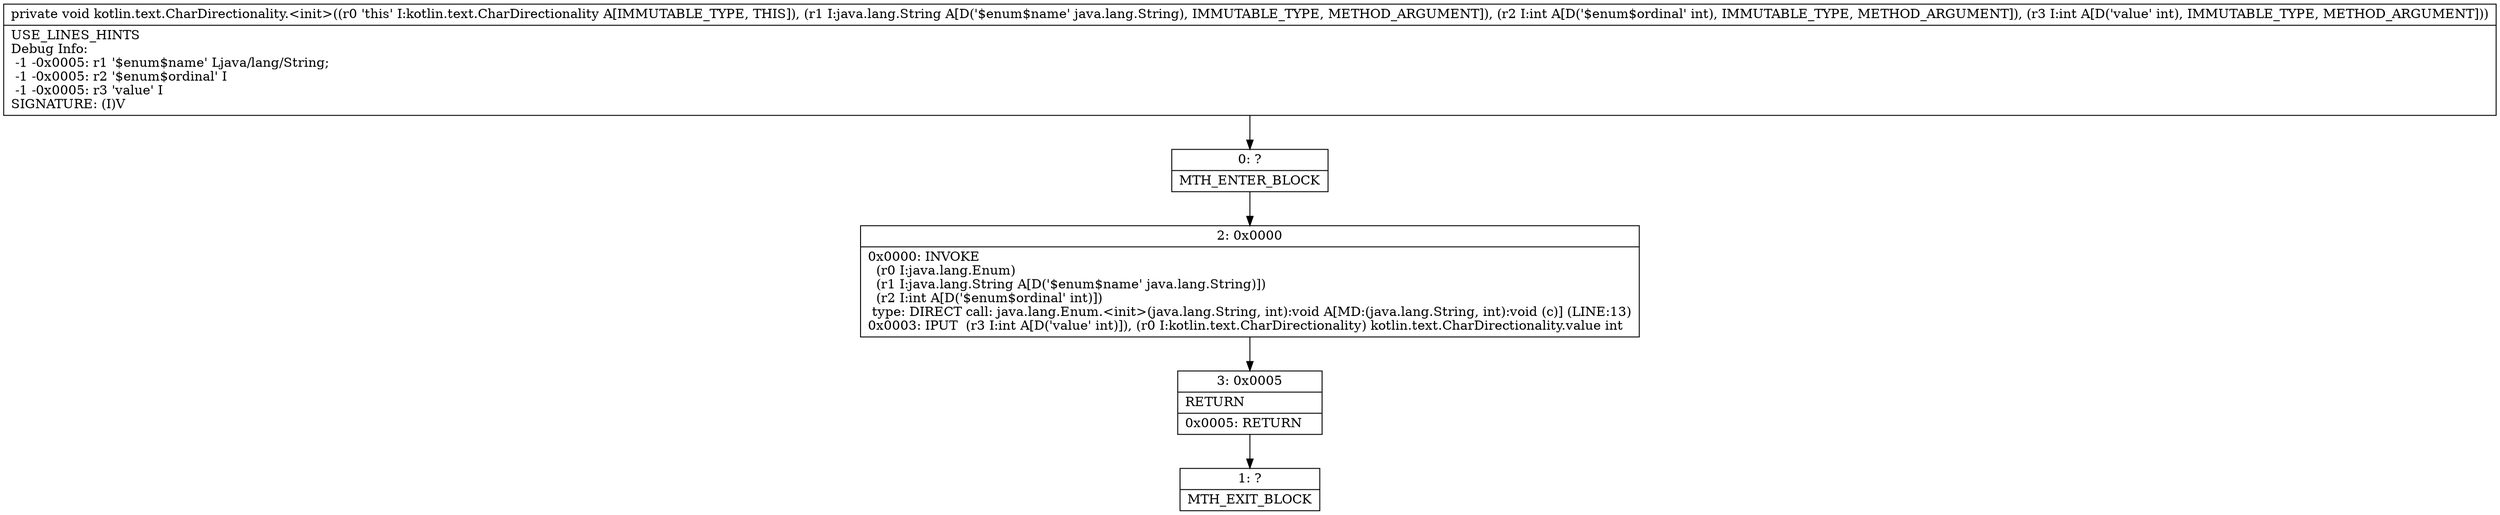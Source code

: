 digraph "CFG forkotlin.text.CharDirectionality.\<init\>(Ljava\/lang\/String;II)V" {
Node_0 [shape=record,label="{0\:\ ?|MTH_ENTER_BLOCK\l}"];
Node_2 [shape=record,label="{2\:\ 0x0000|0x0000: INVOKE  \l  (r0 I:java.lang.Enum)\l  (r1 I:java.lang.String A[D('$enum$name' java.lang.String)])\l  (r2 I:int A[D('$enum$ordinal' int)])\l type: DIRECT call: java.lang.Enum.\<init\>(java.lang.String, int):void A[MD:(java.lang.String, int):void (c)] (LINE:13)\l0x0003: IPUT  (r3 I:int A[D('value' int)]), (r0 I:kotlin.text.CharDirectionality) kotlin.text.CharDirectionality.value int \l}"];
Node_3 [shape=record,label="{3\:\ 0x0005|RETURN\l|0x0005: RETURN   \l}"];
Node_1 [shape=record,label="{1\:\ ?|MTH_EXIT_BLOCK\l}"];
MethodNode[shape=record,label="{private void kotlin.text.CharDirectionality.\<init\>((r0 'this' I:kotlin.text.CharDirectionality A[IMMUTABLE_TYPE, THIS]), (r1 I:java.lang.String A[D('$enum$name' java.lang.String), IMMUTABLE_TYPE, METHOD_ARGUMENT]), (r2 I:int A[D('$enum$ordinal' int), IMMUTABLE_TYPE, METHOD_ARGUMENT]), (r3 I:int A[D('value' int), IMMUTABLE_TYPE, METHOD_ARGUMENT]))  | USE_LINES_HINTS\lDebug Info:\l  \-1 \-0x0005: r1 '$enum$name' Ljava\/lang\/String;\l  \-1 \-0x0005: r2 '$enum$ordinal' I\l  \-1 \-0x0005: r3 'value' I\lSIGNATURE: (I)V\l}"];
MethodNode -> Node_0;Node_0 -> Node_2;
Node_2 -> Node_3;
Node_3 -> Node_1;
}

